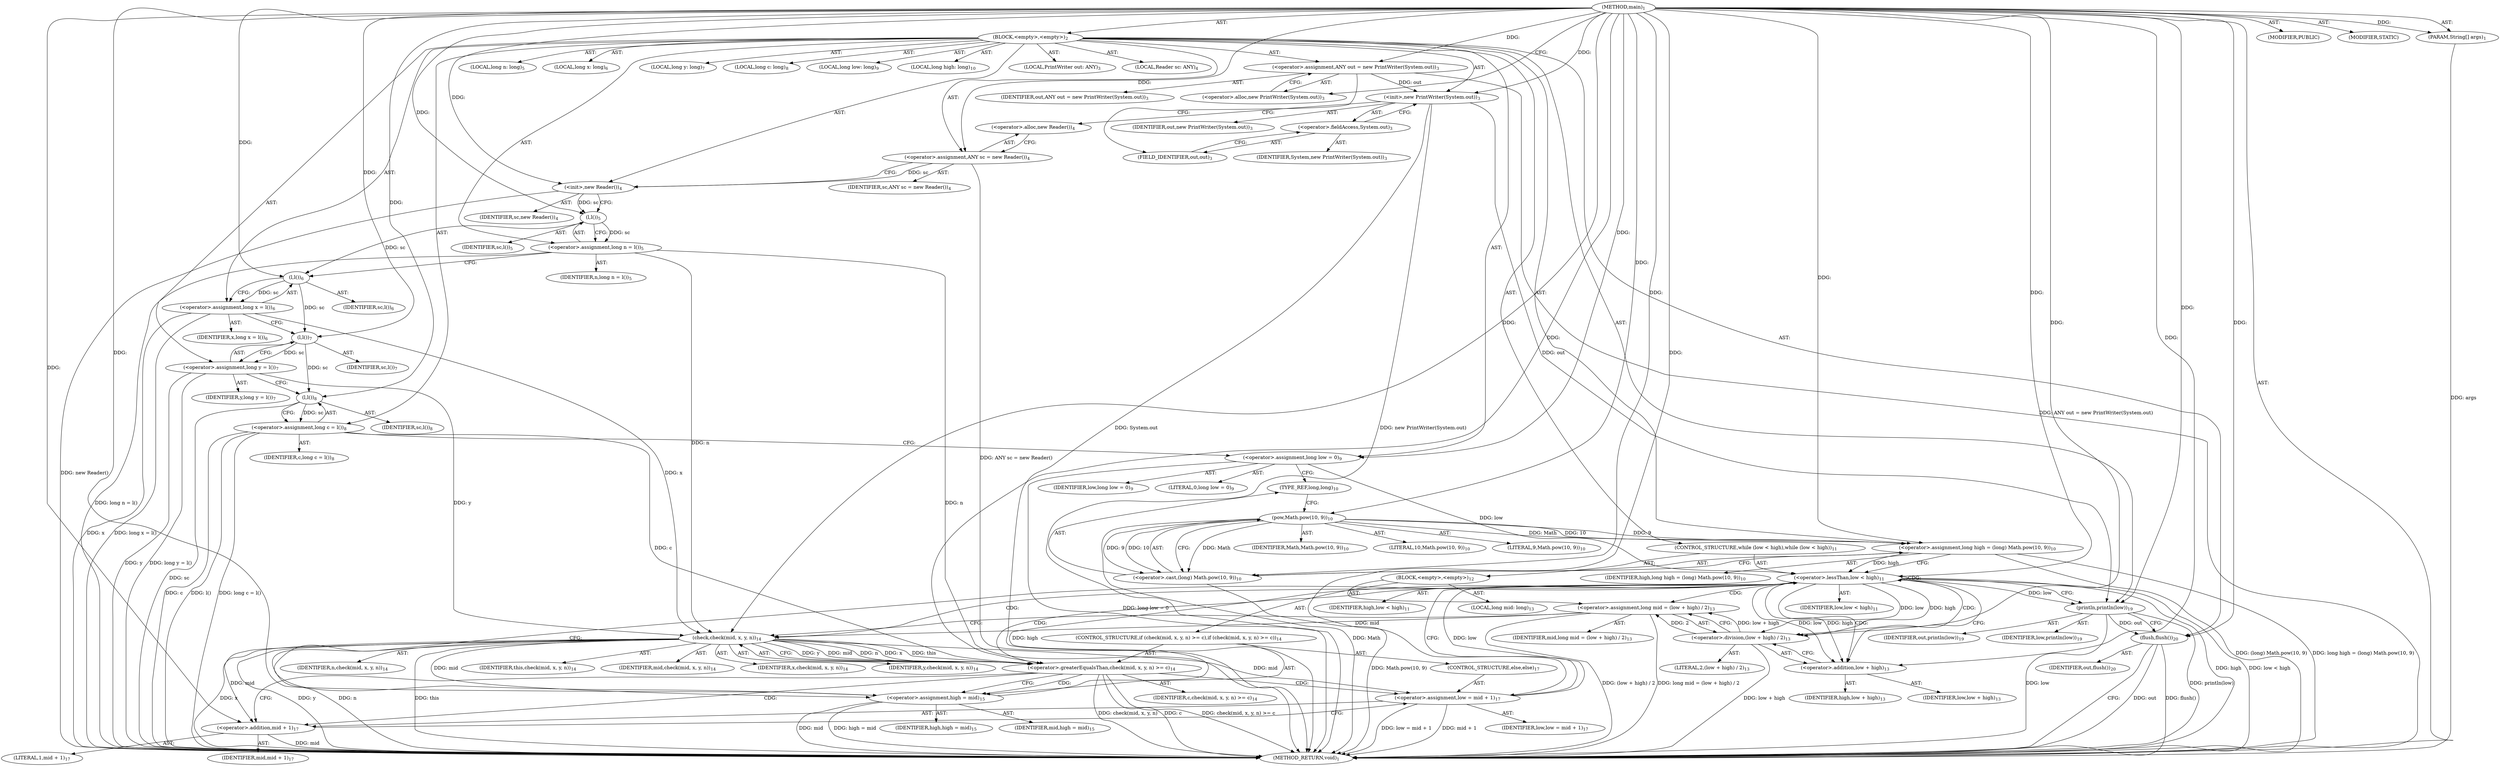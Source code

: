 digraph "main" {  
"21" [label = <(METHOD,main)<SUB>1</SUB>> ]
"22" [label = <(PARAM,String[] args)<SUB>1</SUB>> ]
"23" [label = <(BLOCK,&lt;empty&gt;,&lt;empty&gt;)<SUB>2</SUB>> ]
"4" [label = <(LOCAL,PrintWriter out: ANY)<SUB>3</SUB>> ]
"24" [label = <(&lt;operator&gt;.assignment,ANY out = new PrintWriter(System.out))<SUB>3</SUB>> ]
"25" [label = <(IDENTIFIER,out,ANY out = new PrintWriter(System.out))<SUB>3</SUB>> ]
"26" [label = <(&lt;operator&gt;.alloc,new PrintWriter(System.out))<SUB>3</SUB>> ]
"27" [label = <(&lt;init&gt;,new PrintWriter(System.out))<SUB>3</SUB>> ]
"3" [label = <(IDENTIFIER,out,new PrintWriter(System.out))<SUB>3</SUB>> ]
"28" [label = <(&lt;operator&gt;.fieldAccess,System.out)<SUB>3</SUB>> ]
"29" [label = <(IDENTIFIER,System,new PrintWriter(System.out))<SUB>3</SUB>> ]
"30" [label = <(FIELD_IDENTIFIER,out,out)<SUB>3</SUB>> ]
"6" [label = <(LOCAL,Reader sc: ANY)<SUB>4</SUB>> ]
"31" [label = <(&lt;operator&gt;.assignment,ANY sc = new Reader())<SUB>4</SUB>> ]
"32" [label = <(IDENTIFIER,sc,ANY sc = new Reader())<SUB>4</SUB>> ]
"33" [label = <(&lt;operator&gt;.alloc,new Reader())<SUB>4</SUB>> ]
"34" [label = <(&lt;init&gt;,new Reader())<SUB>4</SUB>> ]
"5" [label = <(IDENTIFIER,sc,new Reader())<SUB>4</SUB>> ]
"35" [label = <(LOCAL,long n: long)<SUB>5</SUB>> ]
"36" [label = <(&lt;operator&gt;.assignment,long n = l())<SUB>5</SUB>> ]
"37" [label = <(IDENTIFIER,n,long n = l())<SUB>5</SUB>> ]
"38" [label = <(l,l())<SUB>5</SUB>> ]
"39" [label = <(IDENTIFIER,sc,l())<SUB>5</SUB>> ]
"40" [label = <(LOCAL,long x: long)<SUB>6</SUB>> ]
"41" [label = <(&lt;operator&gt;.assignment,long x = l())<SUB>6</SUB>> ]
"42" [label = <(IDENTIFIER,x,long x = l())<SUB>6</SUB>> ]
"43" [label = <(l,l())<SUB>6</SUB>> ]
"44" [label = <(IDENTIFIER,sc,l())<SUB>6</SUB>> ]
"45" [label = <(LOCAL,long y: long)<SUB>7</SUB>> ]
"46" [label = <(&lt;operator&gt;.assignment,long y = l())<SUB>7</SUB>> ]
"47" [label = <(IDENTIFIER,y,long y = l())<SUB>7</SUB>> ]
"48" [label = <(l,l())<SUB>7</SUB>> ]
"49" [label = <(IDENTIFIER,sc,l())<SUB>7</SUB>> ]
"50" [label = <(LOCAL,long c: long)<SUB>8</SUB>> ]
"51" [label = <(&lt;operator&gt;.assignment,long c = l())<SUB>8</SUB>> ]
"52" [label = <(IDENTIFIER,c,long c = l())<SUB>8</SUB>> ]
"53" [label = <(l,l())<SUB>8</SUB>> ]
"54" [label = <(IDENTIFIER,sc,l())<SUB>8</SUB>> ]
"55" [label = <(LOCAL,long low: long)<SUB>9</SUB>> ]
"56" [label = <(&lt;operator&gt;.assignment,long low = 0)<SUB>9</SUB>> ]
"57" [label = <(IDENTIFIER,low,long low = 0)<SUB>9</SUB>> ]
"58" [label = <(LITERAL,0,long low = 0)<SUB>9</SUB>> ]
"59" [label = <(LOCAL,long high: long)<SUB>10</SUB>> ]
"60" [label = <(&lt;operator&gt;.assignment,long high = (long) Math.pow(10, 9))<SUB>10</SUB>> ]
"61" [label = <(IDENTIFIER,high,long high = (long) Math.pow(10, 9))<SUB>10</SUB>> ]
"62" [label = <(&lt;operator&gt;.cast,(long) Math.pow(10, 9))<SUB>10</SUB>> ]
"63" [label = <(TYPE_REF,long,long)<SUB>10</SUB>> ]
"64" [label = <(pow,Math.pow(10, 9))<SUB>10</SUB>> ]
"65" [label = <(IDENTIFIER,Math,Math.pow(10, 9))<SUB>10</SUB>> ]
"66" [label = <(LITERAL,10,Math.pow(10, 9))<SUB>10</SUB>> ]
"67" [label = <(LITERAL,9,Math.pow(10, 9))<SUB>10</SUB>> ]
"68" [label = <(CONTROL_STRUCTURE,while (low &lt; high),while (low &lt; high))<SUB>11</SUB>> ]
"69" [label = <(&lt;operator&gt;.lessThan,low &lt; high)<SUB>11</SUB>> ]
"70" [label = <(IDENTIFIER,low,low &lt; high)<SUB>11</SUB>> ]
"71" [label = <(IDENTIFIER,high,low &lt; high)<SUB>11</SUB>> ]
"72" [label = <(BLOCK,&lt;empty&gt;,&lt;empty&gt;)<SUB>12</SUB>> ]
"73" [label = <(LOCAL,long mid: long)<SUB>13</SUB>> ]
"74" [label = <(&lt;operator&gt;.assignment,long mid = (low + high) / 2)<SUB>13</SUB>> ]
"75" [label = <(IDENTIFIER,mid,long mid = (low + high) / 2)<SUB>13</SUB>> ]
"76" [label = <(&lt;operator&gt;.division,(low + high) / 2)<SUB>13</SUB>> ]
"77" [label = <(&lt;operator&gt;.addition,low + high)<SUB>13</SUB>> ]
"78" [label = <(IDENTIFIER,low,low + high)<SUB>13</SUB>> ]
"79" [label = <(IDENTIFIER,high,low + high)<SUB>13</SUB>> ]
"80" [label = <(LITERAL,2,(low + high) / 2)<SUB>13</SUB>> ]
"81" [label = <(CONTROL_STRUCTURE,if (check(mid, x, y, n) &gt;= c),if (check(mid, x, y, n) &gt;= c))<SUB>14</SUB>> ]
"82" [label = <(&lt;operator&gt;.greaterEqualsThan,check(mid, x, y, n) &gt;= c)<SUB>14</SUB>> ]
"83" [label = <(check,check(mid, x, y, n))<SUB>14</SUB>> ]
"84" [label = <(IDENTIFIER,this,check(mid, x, y, n))<SUB>14</SUB>> ]
"85" [label = <(IDENTIFIER,mid,check(mid, x, y, n))<SUB>14</SUB>> ]
"86" [label = <(IDENTIFIER,x,check(mid, x, y, n))<SUB>14</SUB>> ]
"87" [label = <(IDENTIFIER,y,check(mid, x, y, n))<SUB>14</SUB>> ]
"88" [label = <(IDENTIFIER,n,check(mid, x, y, n))<SUB>14</SUB>> ]
"89" [label = <(IDENTIFIER,c,check(mid, x, y, n) &gt;= c)<SUB>14</SUB>> ]
"90" [label = <(&lt;operator&gt;.assignment,high = mid)<SUB>15</SUB>> ]
"91" [label = <(IDENTIFIER,high,high = mid)<SUB>15</SUB>> ]
"92" [label = <(IDENTIFIER,mid,high = mid)<SUB>15</SUB>> ]
"93" [label = <(CONTROL_STRUCTURE,else,else)<SUB>17</SUB>> ]
"94" [label = <(&lt;operator&gt;.assignment,low = mid + 1)<SUB>17</SUB>> ]
"95" [label = <(IDENTIFIER,low,low = mid + 1)<SUB>17</SUB>> ]
"96" [label = <(&lt;operator&gt;.addition,mid + 1)<SUB>17</SUB>> ]
"97" [label = <(IDENTIFIER,mid,mid + 1)<SUB>17</SUB>> ]
"98" [label = <(LITERAL,1,mid + 1)<SUB>17</SUB>> ]
"99" [label = <(println,println(low))<SUB>19</SUB>> ]
"100" [label = <(IDENTIFIER,out,println(low))<SUB>19</SUB>> ]
"101" [label = <(IDENTIFIER,low,println(low))<SUB>19</SUB>> ]
"102" [label = <(flush,flush())<SUB>20</SUB>> ]
"103" [label = <(IDENTIFIER,out,flush())<SUB>20</SUB>> ]
"104" [label = <(MODIFIER,PUBLIC)> ]
"105" [label = <(MODIFIER,STATIC)> ]
"106" [label = <(METHOD_RETURN,void)<SUB>1</SUB>> ]
  "21" -> "22"  [ label = "AST: "] 
  "21" -> "23"  [ label = "AST: "] 
  "21" -> "104"  [ label = "AST: "] 
  "21" -> "105"  [ label = "AST: "] 
  "21" -> "106"  [ label = "AST: "] 
  "23" -> "4"  [ label = "AST: "] 
  "23" -> "24"  [ label = "AST: "] 
  "23" -> "27"  [ label = "AST: "] 
  "23" -> "6"  [ label = "AST: "] 
  "23" -> "31"  [ label = "AST: "] 
  "23" -> "34"  [ label = "AST: "] 
  "23" -> "35"  [ label = "AST: "] 
  "23" -> "36"  [ label = "AST: "] 
  "23" -> "40"  [ label = "AST: "] 
  "23" -> "41"  [ label = "AST: "] 
  "23" -> "45"  [ label = "AST: "] 
  "23" -> "46"  [ label = "AST: "] 
  "23" -> "50"  [ label = "AST: "] 
  "23" -> "51"  [ label = "AST: "] 
  "23" -> "55"  [ label = "AST: "] 
  "23" -> "56"  [ label = "AST: "] 
  "23" -> "59"  [ label = "AST: "] 
  "23" -> "60"  [ label = "AST: "] 
  "23" -> "68"  [ label = "AST: "] 
  "23" -> "99"  [ label = "AST: "] 
  "23" -> "102"  [ label = "AST: "] 
  "24" -> "25"  [ label = "AST: "] 
  "24" -> "26"  [ label = "AST: "] 
  "27" -> "3"  [ label = "AST: "] 
  "27" -> "28"  [ label = "AST: "] 
  "28" -> "29"  [ label = "AST: "] 
  "28" -> "30"  [ label = "AST: "] 
  "31" -> "32"  [ label = "AST: "] 
  "31" -> "33"  [ label = "AST: "] 
  "34" -> "5"  [ label = "AST: "] 
  "36" -> "37"  [ label = "AST: "] 
  "36" -> "38"  [ label = "AST: "] 
  "38" -> "39"  [ label = "AST: "] 
  "41" -> "42"  [ label = "AST: "] 
  "41" -> "43"  [ label = "AST: "] 
  "43" -> "44"  [ label = "AST: "] 
  "46" -> "47"  [ label = "AST: "] 
  "46" -> "48"  [ label = "AST: "] 
  "48" -> "49"  [ label = "AST: "] 
  "51" -> "52"  [ label = "AST: "] 
  "51" -> "53"  [ label = "AST: "] 
  "53" -> "54"  [ label = "AST: "] 
  "56" -> "57"  [ label = "AST: "] 
  "56" -> "58"  [ label = "AST: "] 
  "60" -> "61"  [ label = "AST: "] 
  "60" -> "62"  [ label = "AST: "] 
  "62" -> "63"  [ label = "AST: "] 
  "62" -> "64"  [ label = "AST: "] 
  "64" -> "65"  [ label = "AST: "] 
  "64" -> "66"  [ label = "AST: "] 
  "64" -> "67"  [ label = "AST: "] 
  "68" -> "69"  [ label = "AST: "] 
  "68" -> "72"  [ label = "AST: "] 
  "69" -> "70"  [ label = "AST: "] 
  "69" -> "71"  [ label = "AST: "] 
  "72" -> "73"  [ label = "AST: "] 
  "72" -> "74"  [ label = "AST: "] 
  "72" -> "81"  [ label = "AST: "] 
  "74" -> "75"  [ label = "AST: "] 
  "74" -> "76"  [ label = "AST: "] 
  "76" -> "77"  [ label = "AST: "] 
  "76" -> "80"  [ label = "AST: "] 
  "77" -> "78"  [ label = "AST: "] 
  "77" -> "79"  [ label = "AST: "] 
  "81" -> "82"  [ label = "AST: "] 
  "81" -> "90"  [ label = "AST: "] 
  "81" -> "93"  [ label = "AST: "] 
  "82" -> "83"  [ label = "AST: "] 
  "82" -> "89"  [ label = "AST: "] 
  "83" -> "84"  [ label = "AST: "] 
  "83" -> "85"  [ label = "AST: "] 
  "83" -> "86"  [ label = "AST: "] 
  "83" -> "87"  [ label = "AST: "] 
  "83" -> "88"  [ label = "AST: "] 
  "90" -> "91"  [ label = "AST: "] 
  "90" -> "92"  [ label = "AST: "] 
  "93" -> "94"  [ label = "AST: "] 
  "94" -> "95"  [ label = "AST: "] 
  "94" -> "96"  [ label = "AST: "] 
  "96" -> "97"  [ label = "AST: "] 
  "96" -> "98"  [ label = "AST: "] 
  "99" -> "100"  [ label = "AST: "] 
  "99" -> "101"  [ label = "AST: "] 
  "102" -> "103"  [ label = "AST: "] 
  "24" -> "30"  [ label = "CFG: "] 
  "27" -> "33"  [ label = "CFG: "] 
  "31" -> "34"  [ label = "CFG: "] 
  "34" -> "38"  [ label = "CFG: "] 
  "36" -> "43"  [ label = "CFG: "] 
  "41" -> "48"  [ label = "CFG: "] 
  "46" -> "53"  [ label = "CFG: "] 
  "51" -> "56"  [ label = "CFG: "] 
  "56" -> "63"  [ label = "CFG: "] 
  "60" -> "69"  [ label = "CFG: "] 
  "99" -> "102"  [ label = "CFG: "] 
  "102" -> "106"  [ label = "CFG: "] 
  "26" -> "24"  [ label = "CFG: "] 
  "28" -> "27"  [ label = "CFG: "] 
  "33" -> "31"  [ label = "CFG: "] 
  "38" -> "36"  [ label = "CFG: "] 
  "43" -> "41"  [ label = "CFG: "] 
  "48" -> "46"  [ label = "CFG: "] 
  "53" -> "51"  [ label = "CFG: "] 
  "62" -> "60"  [ label = "CFG: "] 
  "69" -> "77"  [ label = "CFG: "] 
  "69" -> "99"  [ label = "CFG: "] 
  "30" -> "28"  [ label = "CFG: "] 
  "63" -> "64"  [ label = "CFG: "] 
  "64" -> "62"  [ label = "CFG: "] 
  "74" -> "83"  [ label = "CFG: "] 
  "76" -> "74"  [ label = "CFG: "] 
  "82" -> "90"  [ label = "CFG: "] 
  "82" -> "96"  [ label = "CFG: "] 
  "90" -> "69"  [ label = "CFG: "] 
  "77" -> "76"  [ label = "CFG: "] 
  "83" -> "82"  [ label = "CFG: "] 
  "94" -> "69"  [ label = "CFG: "] 
  "96" -> "94"  [ label = "CFG: "] 
  "21" -> "26"  [ label = "CFG: "] 
  "22" -> "106"  [ label = "DDG: args"] 
  "24" -> "106"  [ label = "DDG: ANY out = new PrintWriter(System.out)"] 
  "27" -> "106"  [ label = "DDG: System.out"] 
  "27" -> "106"  [ label = "DDG: new PrintWriter(System.out)"] 
  "31" -> "106"  [ label = "DDG: ANY sc = new Reader()"] 
  "34" -> "106"  [ label = "DDG: new Reader()"] 
  "36" -> "106"  [ label = "DDG: n"] 
  "36" -> "106"  [ label = "DDG: long n = l()"] 
  "41" -> "106"  [ label = "DDG: x"] 
  "41" -> "106"  [ label = "DDG: long x = l()"] 
  "46" -> "106"  [ label = "DDG: y"] 
  "46" -> "106"  [ label = "DDG: long y = l()"] 
  "51" -> "106"  [ label = "DDG: c"] 
  "53" -> "106"  [ label = "DDG: sc"] 
  "51" -> "106"  [ label = "DDG: l()"] 
  "51" -> "106"  [ label = "DDG: long c = l()"] 
  "56" -> "106"  [ label = "DDG: long low = 0"] 
  "62" -> "106"  [ label = "DDG: Math.pow(10, 9)"] 
  "60" -> "106"  [ label = "DDG: (long) Math.pow(10, 9)"] 
  "60" -> "106"  [ label = "DDG: long high = (long) Math.pow(10, 9)"] 
  "69" -> "106"  [ label = "DDG: high"] 
  "69" -> "106"  [ label = "DDG: low &lt; high"] 
  "99" -> "106"  [ label = "DDG: low"] 
  "99" -> "106"  [ label = "DDG: println(low)"] 
  "102" -> "106"  [ label = "DDG: out"] 
  "102" -> "106"  [ label = "DDG: flush()"] 
  "76" -> "106"  [ label = "DDG: low + high"] 
  "74" -> "106"  [ label = "DDG: (low + high) / 2"] 
  "74" -> "106"  [ label = "DDG: long mid = (low + high) / 2"] 
  "83" -> "106"  [ label = "DDG: x"] 
  "83" -> "106"  [ label = "DDG: y"] 
  "83" -> "106"  [ label = "DDG: n"] 
  "82" -> "106"  [ label = "DDG: check(mid, x, y, n)"] 
  "82" -> "106"  [ label = "DDG: c"] 
  "82" -> "106"  [ label = "DDG: check(mid, x, y, n) &gt;= c"] 
  "96" -> "106"  [ label = "DDG: mid"] 
  "94" -> "106"  [ label = "DDG: mid + 1"] 
  "94" -> "106"  [ label = "DDG: low = mid + 1"] 
  "90" -> "106"  [ label = "DDG: mid"] 
  "90" -> "106"  [ label = "DDG: high = mid"] 
  "83" -> "106"  [ label = "DDG: this"] 
  "64" -> "106"  [ label = "DDG: Math"] 
  "21" -> "22"  [ label = "DDG: "] 
  "21" -> "24"  [ label = "DDG: "] 
  "21" -> "31"  [ label = "DDG: "] 
  "38" -> "36"  [ label = "DDG: sc"] 
  "43" -> "41"  [ label = "DDG: sc"] 
  "48" -> "46"  [ label = "DDG: sc"] 
  "53" -> "51"  [ label = "DDG: sc"] 
  "21" -> "56"  [ label = "DDG: "] 
  "21" -> "60"  [ label = "DDG: "] 
  "64" -> "60"  [ label = "DDG: Math"] 
  "64" -> "60"  [ label = "DDG: 10"] 
  "64" -> "60"  [ label = "DDG: 9"] 
  "24" -> "27"  [ label = "DDG: out"] 
  "21" -> "27"  [ label = "DDG: "] 
  "31" -> "34"  [ label = "DDG: sc"] 
  "21" -> "34"  [ label = "DDG: "] 
  "27" -> "99"  [ label = "DDG: out"] 
  "21" -> "99"  [ label = "DDG: "] 
  "69" -> "99"  [ label = "DDG: low"] 
  "99" -> "102"  [ label = "DDG: out"] 
  "21" -> "102"  [ label = "DDG: "] 
  "34" -> "38"  [ label = "DDG: sc"] 
  "21" -> "38"  [ label = "DDG: "] 
  "38" -> "43"  [ label = "DDG: sc"] 
  "21" -> "43"  [ label = "DDG: "] 
  "43" -> "48"  [ label = "DDG: sc"] 
  "21" -> "48"  [ label = "DDG: "] 
  "48" -> "53"  [ label = "DDG: sc"] 
  "21" -> "53"  [ label = "DDG: "] 
  "21" -> "62"  [ label = "DDG: "] 
  "64" -> "62"  [ label = "DDG: Math"] 
  "64" -> "62"  [ label = "DDG: 10"] 
  "64" -> "62"  [ label = "DDG: 9"] 
  "56" -> "69"  [ label = "DDG: low"] 
  "94" -> "69"  [ label = "DDG: low"] 
  "21" -> "69"  [ label = "DDG: "] 
  "60" -> "69"  [ label = "DDG: high"] 
  "90" -> "69"  [ label = "DDG: high"] 
  "76" -> "74"  [ label = "DDG: low + high"] 
  "76" -> "74"  [ label = "DDG: 2"] 
  "21" -> "64"  [ label = "DDG: "] 
  "83" -> "90"  [ label = "DDG: mid"] 
  "21" -> "90"  [ label = "DDG: "] 
  "69" -> "76"  [ label = "DDG: low"] 
  "21" -> "76"  [ label = "DDG: "] 
  "69" -> "76"  [ label = "DDG: high"] 
  "83" -> "82"  [ label = "DDG: y"] 
  "83" -> "82"  [ label = "DDG: this"] 
  "83" -> "82"  [ label = "DDG: mid"] 
  "83" -> "82"  [ label = "DDG: n"] 
  "83" -> "82"  [ label = "DDG: x"] 
  "51" -> "82"  [ label = "DDG: c"] 
  "21" -> "82"  [ label = "DDG: "] 
  "83" -> "94"  [ label = "DDG: mid"] 
  "21" -> "94"  [ label = "DDG: "] 
  "69" -> "77"  [ label = "DDG: low"] 
  "21" -> "77"  [ label = "DDG: "] 
  "69" -> "77"  [ label = "DDG: high"] 
  "21" -> "83"  [ label = "DDG: "] 
  "74" -> "83"  [ label = "DDG: mid"] 
  "41" -> "83"  [ label = "DDG: x"] 
  "46" -> "83"  [ label = "DDG: y"] 
  "36" -> "83"  [ label = "DDG: n"] 
  "83" -> "96"  [ label = "DDG: mid"] 
  "21" -> "96"  [ label = "DDG: "] 
  "69" -> "77"  [ label = "CDG: "] 
  "69" -> "83"  [ label = "CDG: "] 
  "69" -> "69"  [ label = "CDG: "] 
  "69" -> "74"  [ label = "CDG: "] 
  "69" -> "76"  [ label = "CDG: "] 
  "69" -> "82"  [ label = "CDG: "] 
  "82" -> "94"  [ label = "CDG: "] 
  "82" -> "96"  [ label = "CDG: "] 
  "82" -> "90"  [ label = "CDG: "] 
}
